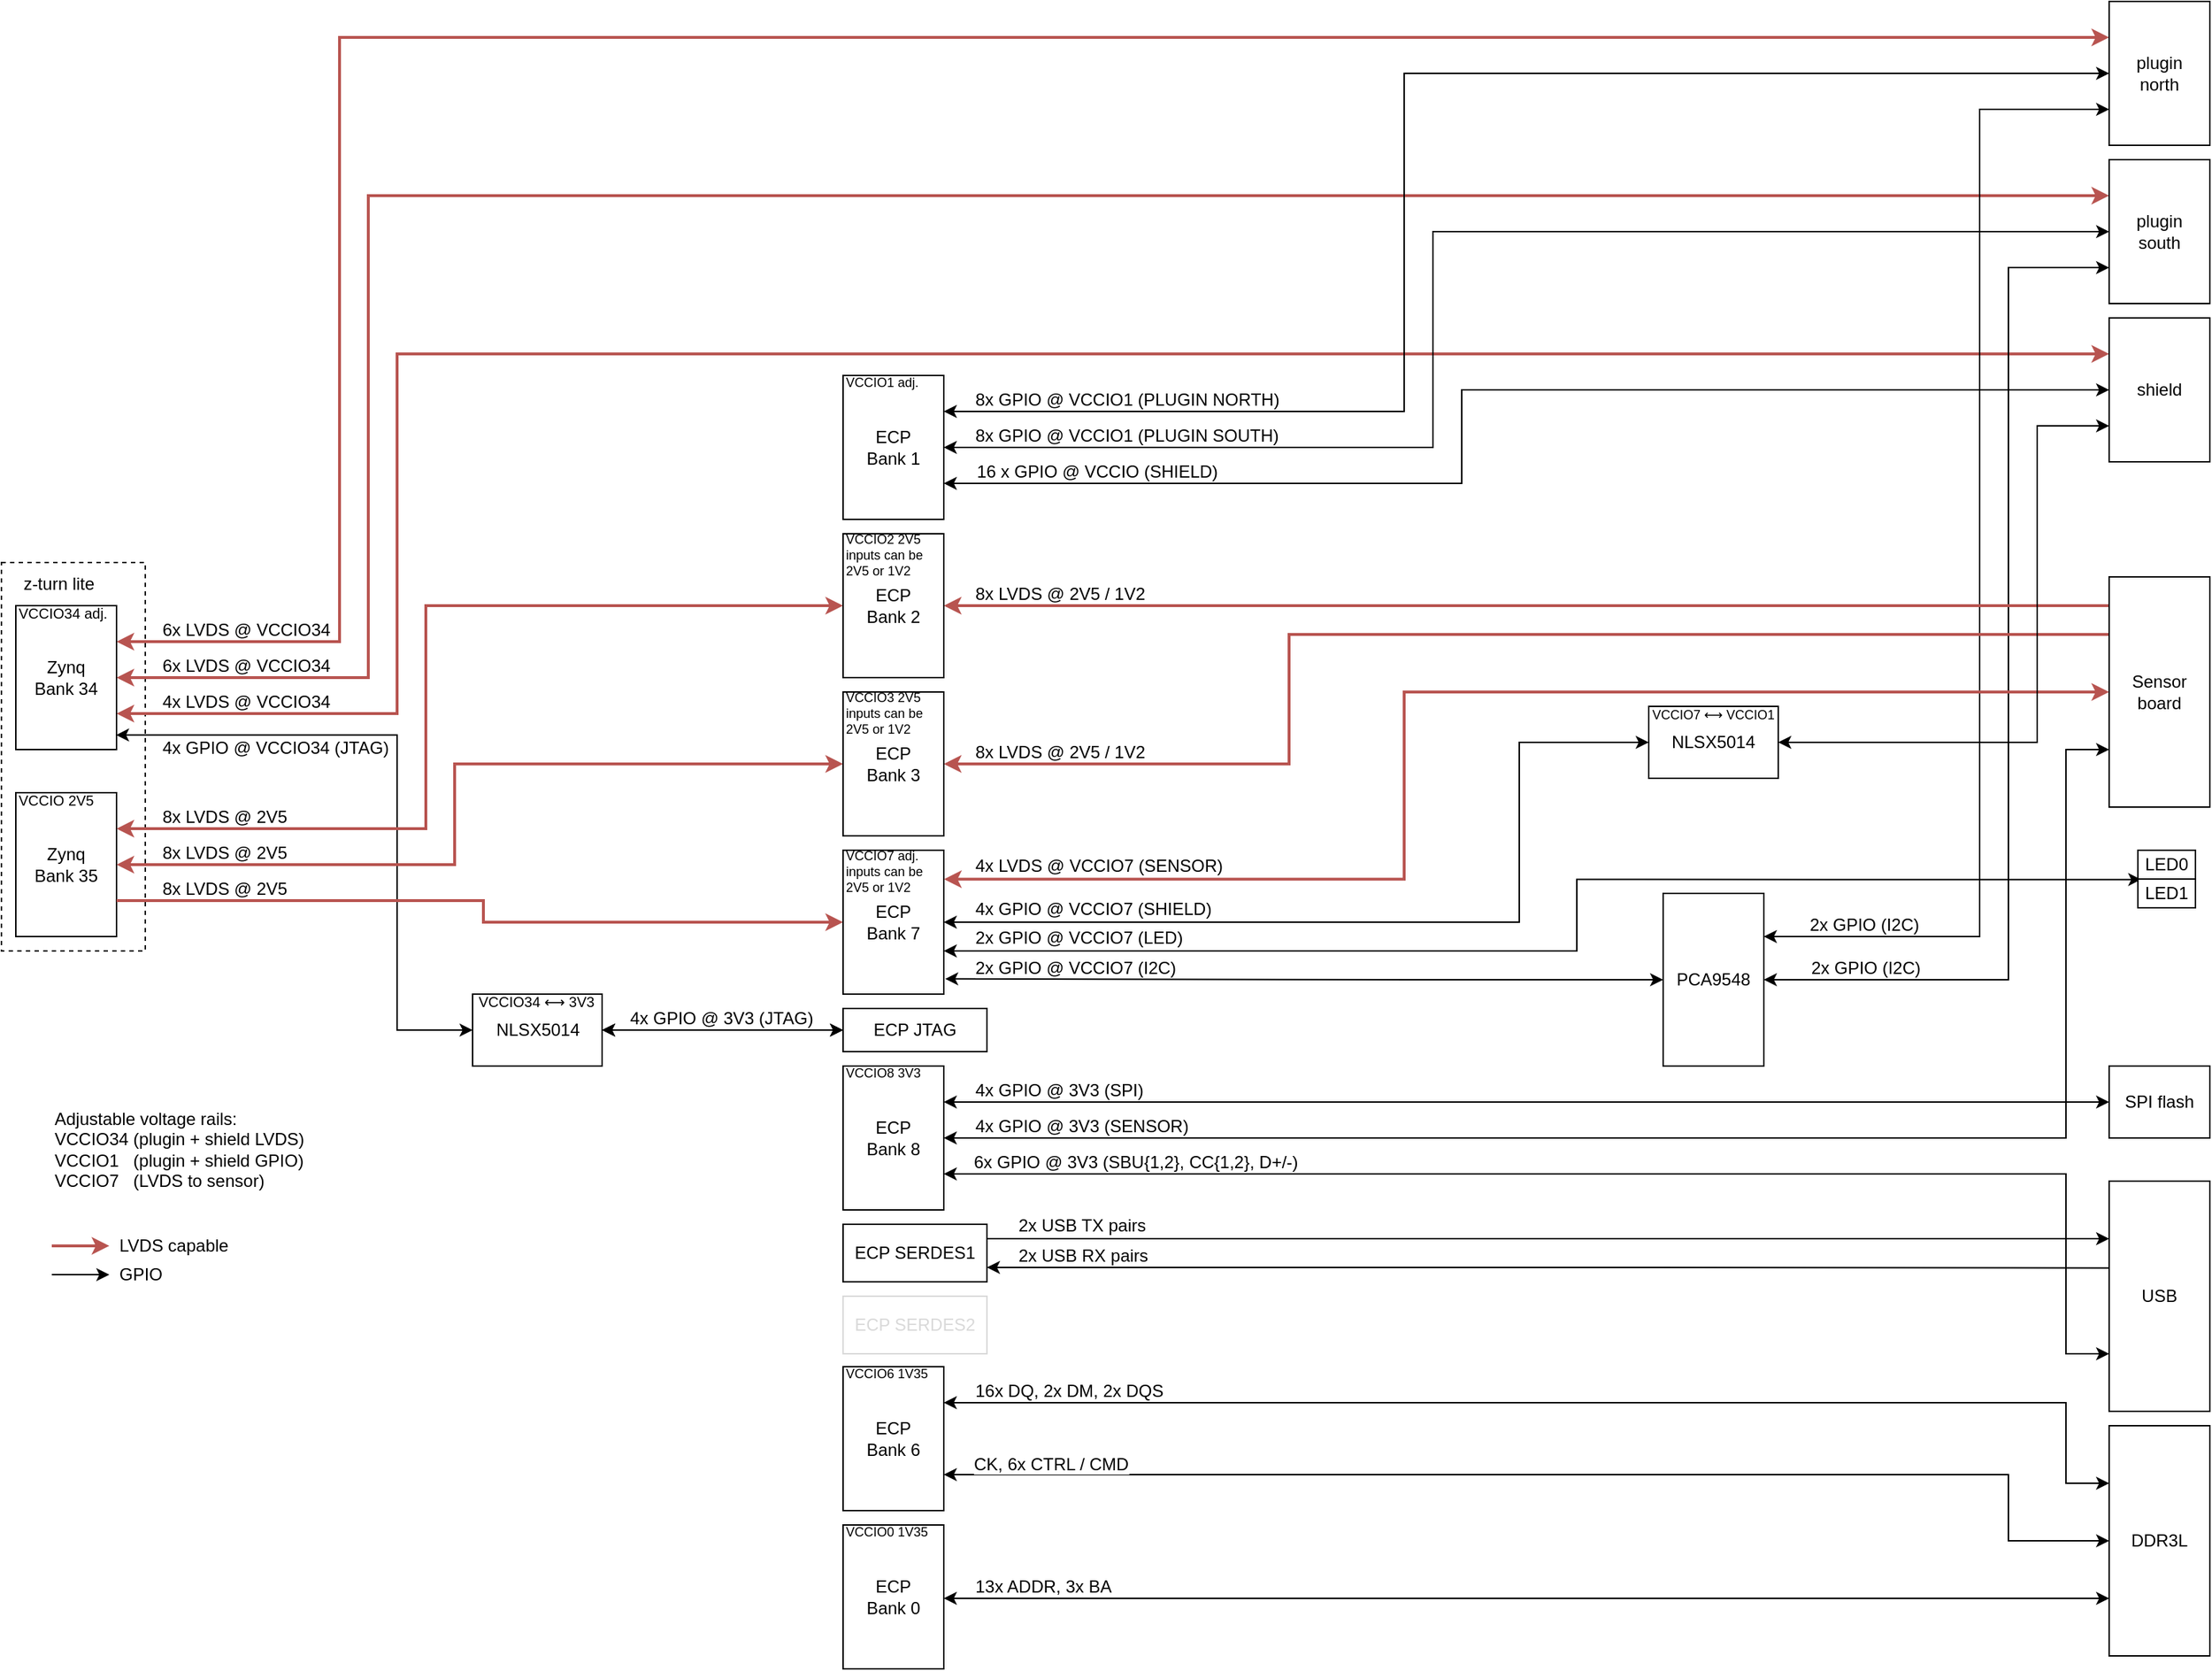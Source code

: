 <mxfile version="12.9.1" type="device"><diagram id="PED98UtDClQI4JFWCYWV" name="Page-1"><mxGraphModel dx="1778" dy="928" grid="1" gridSize="5" guides="0" tooltips="1" connect="1" arrows="1" fold="1" page="1" pageScale="1" pageWidth="1654" pageHeight="1169" math="1" shadow="0"><root><mxCell id="0"/><mxCell id="1" parent="0"/><mxCell id="tBOfua8w58PP5XN55jN_-6" value="" style="rounded=0;whiteSpace=wrap;html=1;fillColor=none;dashed=1;" vertex="1" parent="1"><mxGeometry x="45" y="400" width="100" height="270" as="geometry"/></mxCell><mxCell id="tBOfua8w58PP5XN55jN_-8" value="z-turn lite" style="text;html=1;strokeColor=none;fillColor=none;align=center;verticalAlign=middle;whiteSpace=wrap;rounded=0;dashed=1;" vertex="1" parent="1"><mxGeometry x="55" y="405" width="60" height="20" as="geometry"/></mxCell><mxCell id="tBOfua8w58PP5XN55jN_-25" style="edgeStyle=orthogonalEdgeStyle;rounded=0;orthogonalLoop=1;jettySize=auto;html=1;exitX=0.5;exitY=1;exitDx=0;exitDy=0;" edge="1" parent="1"><mxGeometry relative="1" as="geometry"><mxPoint x="620" y="370" as="sourcePoint"/><mxPoint x="620" y="370" as="targetPoint"/></mxGeometry></mxCell><mxCell id="tBOfua8w58PP5XN55jN_-43" style="edgeStyle=orthogonalEdgeStyle;rounded=0;orthogonalLoop=1;jettySize=auto;html=1;exitX=1;exitY=0.25;exitDx=0;exitDy=0;entryX=0;entryY=0.25;entryDx=0;entryDy=0;startArrow=classic;startFill=1;fillColor=#f8cecc;strokeColor=#b85450;strokeWidth=2;" edge="1" parent="1" source="tBOfua8w58PP5XN55jN_-34" target="tBOfua8w58PP5XN55jN_-41"><mxGeometry relative="1" as="geometry"><Array as="points"><mxPoint x="280" y="455"/><mxPoint x="280" y="35"/></Array></mxGeometry></mxCell><mxCell id="tBOfua8w58PP5XN55jN_-44" value="6x LVDS @ VCCIO34" style="text;html=1;align=left;verticalAlign=bottom;resizable=0;points=[];labelBackgroundColor=#ffffff;" vertex="1" connectable="0" parent="tBOfua8w58PP5XN55jN_-43"><mxGeometry x="-0.119" relative="1" as="geometry"><mxPoint x="-345.35" y="420" as="offset"/></mxGeometry></mxCell><mxCell id="tBOfua8w58PP5XN55jN_-45" style="edgeStyle=orthogonalEdgeStyle;rounded=0;orthogonalLoop=1;jettySize=auto;html=1;exitX=1;exitY=0.5;exitDx=0;exitDy=0;entryX=0;entryY=0.25;entryDx=0;entryDy=0;startArrow=classic;startFill=1;fillColor=#f8cecc;strokeColor=#b85450;strokeWidth=2;" edge="1" parent="1" source="tBOfua8w58PP5XN55jN_-34" target="tBOfua8w58PP5XN55jN_-42"><mxGeometry relative="1" as="geometry"><Array as="points"><mxPoint x="300" y="480"/><mxPoint x="300" y="145"/></Array></mxGeometry></mxCell><mxCell id="tBOfua8w58PP5XN55jN_-46" value="6x LVDS @ VCCIO34" style="text;html=1;align=left;verticalAlign=bottom;resizable=0;points=[];labelBackgroundColor=#ffffff;" vertex="1" connectable="0" parent="tBOfua8w58PP5XN55jN_-45"><mxGeometry x="0.211" relative="1" as="geometry"><mxPoint x="-676.63" y="335" as="offset"/></mxGeometry></mxCell><mxCell id="tBOfua8w58PP5XN55jN_-47" style="edgeStyle=orthogonalEdgeStyle;orthogonalLoop=1;jettySize=auto;html=1;exitX=1;exitY=0.75;exitDx=0;exitDy=0;entryX=0;entryY=0.25;entryDx=0;entryDy=0;strokeWidth=2;rounded=0;targetPerimeterSpacing=0;endArrow=classic;endFill=1;sourcePerimeterSpacing=0;jumpStyle=none;startArrow=classic;startFill=1;fillColor=#f8cecc;strokeColor=#b85450;" edge="1" parent="1" source="tBOfua8w58PP5XN55jN_-34" target="tBOfua8w58PP5XN55jN_-48"><mxGeometry relative="1" as="geometry"><mxPoint x="450" y="550" as="targetPoint"/><Array as="points"><mxPoint x="320" y="505"/><mxPoint x="320" y="255"/></Array></mxGeometry></mxCell><mxCell id="tBOfua8w58PP5XN55jN_-49" value="4x LVDS @ VCCIO34" style="text;html=1;align=left;verticalAlign=bottom;resizable=0;points=[];labelBackgroundColor=#ffffff;" vertex="1" connectable="0" parent="tBOfua8w58PP5XN55jN_-47"><mxGeometry x="0.212" y="1" relative="1" as="geometry"><mxPoint x="-711.16" y="251" as="offset"/></mxGeometry></mxCell><mxCell id="tBOfua8w58PP5XN55jN_-133" style="edgeStyle=orthogonalEdgeStyle;rounded=0;jumpStyle=none;orthogonalLoop=1;jettySize=auto;html=1;exitX=0;exitY=0.75;exitDx=0;exitDy=0;entryX=1;entryY=0.25;entryDx=0;entryDy=0;startArrow=classic;startFill=1;sourcePerimeterSpacing=0;endArrow=classic;endFill=1;targetPerimeterSpacing=0;strokeWidth=1;fillColor=none;" edge="1" parent="1" source="tBOfua8w58PP5XN55jN_-41" target="tBOfua8w58PP5XN55jN_-122"><mxGeometry relative="1" as="geometry"><Array as="points"><mxPoint x="1420" y="85"/><mxPoint x="1420" y="660"/></Array></mxGeometry></mxCell><mxCell id="tBOfua8w58PP5XN55jN_-135" value="2x GPIO (I2C)" style="text;html=1;align=left;verticalAlign=bottom;resizable=0;points=[];labelBackgroundColor=#ffffff;" vertex="1" connectable="0" parent="tBOfua8w58PP5XN55jN_-133"><mxGeometry x="0.807" relative="1" as="geometry"><mxPoint x="-48.67" as="offset"/></mxGeometry></mxCell><mxCell id="tBOfua8w58PP5XN55jN_-41" value="plugin&lt;br&gt;north" style="rounded=0;whiteSpace=wrap;html=1;shadow=0;glass=0;comic=0;fillColor=#ffffff;gradientColor=none;" vertex="1" parent="1"><mxGeometry x="1510" y="10" width="70" height="100" as="geometry"/></mxCell><mxCell id="tBOfua8w58PP5XN55jN_-134" style="edgeStyle=orthogonalEdgeStyle;rounded=0;jumpStyle=none;orthogonalLoop=1;jettySize=auto;html=1;exitX=0;exitY=0.75;exitDx=0;exitDy=0;entryX=1;entryY=0.5;entryDx=0;entryDy=0;startArrow=classic;startFill=1;sourcePerimeterSpacing=0;endArrow=classic;endFill=1;targetPerimeterSpacing=0;strokeWidth=1;fillColor=none;" edge="1" parent="1" source="tBOfua8w58PP5XN55jN_-42" target="tBOfua8w58PP5XN55jN_-122"><mxGeometry relative="1" as="geometry"><Array as="points"><mxPoint x="1440" y="195"/><mxPoint x="1440" y="690"/></Array></mxGeometry></mxCell><mxCell id="tBOfua8w58PP5XN55jN_-137" value="2x GPIO (I2C)" style="text;html=1;align=left;verticalAlign=bottom;resizable=0;points=[];labelBackgroundColor=#ffffff;" vertex="1" connectable="0" parent="tBOfua8w58PP5XN55jN_-134"><mxGeometry x="0.738" y="-1" relative="1" as="geometry"><mxPoint x="-66" y="1" as="offset"/></mxGeometry></mxCell><mxCell id="tBOfua8w58PP5XN55jN_-42" value="plugin&lt;br&gt;south" style="rounded=0;whiteSpace=wrap;html=1;shadow=0;glass=0;comic=0;fillColor=#ffffff;gradientColor=none;" vertex="1" parent="1"><mxGeometry x="1510" y="120" width="70" height="100" as="geometry"/></mxCell><mxCell id="tBOfua8w58PP5XN55jN_-48" value="shield" style="rounded=0;whiteSpace=wrap;html=1;shadow=0;glass=0;comic=0;fillColor=#ffffff;gradientColor=none;" vertex="1" parent="1"><mxGeometry x="1510" y="230" width="70" height="100" as="geometry"/></mxCell><mxCell id="tBOfua8w58PP5XN55jN_-88" value="" style="edgeStyle=orthogonalEdgeStyle;rounded=0;jumpStyle=none;orthogonalLoop=1;jettySize=auto;html=1;startArrow=classic;startFill=1;sourcePerimeterSpacing=0;endArrow=classic;endFill=1;targetPerimeterSpacing=0;strokeWidth=1;fillColor=none;" edge="1" parent="1" source="tBOfua8w58PP5XN55jN_-50" target="tBOfua8w58PP5XN55jN_-56"><mxGeometry relative="1" as="geometry"/></mxCell><mxCell id="tBOfua8w58PP5XN55jN_-50" value="ECP JTAG" style="rounded=0;whiteSpace=wrap;html=1;shadow=0;glass=0;comic=0;fillColor=#ffffff;gradientColor=none;" vertex="1" parent="1"><mxGeometry x="630" y="710" width="100" height="30" as="geometry"/></mxCell><mxCell id="tBOfua8w58PP5XN55jN_-51" value="" style="endArrow=classic;html=1;strokeWidth=1;fillColor=none;exitX=0.995;exitY=0.899;exitDx=0;exitDy=0;exitPerimeter=0;entryX=0;entryY=0.5;entryDx=0;entryDy=0;edgeStyle=orthogonalEdgeStyle;rounded=0;startArrow=classic;startFill=1;entryPerimeter=0;" edge="1" parent="1" source="tBOfua8w58PP5XN55jN_-34" target="tBOfua8w58PP5XN55jN_-56"><mxGeometry width="50" height="50" relative="1" as="geometry"><mxPoint x="400" y="570" as="sourcePoint"/><mxPoint x="450" y="520" as="targetPoint"/><Array as="points"><mxPoint x="320" y="520"/><mxPoint x="320" y="725"/></Array></mxGeometry></mxCell><mxCell id="tBOfua8w58PP5XN55jN_-54" value="4x GPIO @ VCCIO34 (JTAG)" style="text;html=1;align=left;verticalAlign=top;resizable=0;points=[];labelBackgroundColor=#ffffff;" vertex="1" connectable="0" parent="tBOfua8w58PP5XN55jN_-51"><mxGeometry x="-0.275" y="-28" relative="1" as="geometry"><mxPoint x="-133.65" y="-32.92" as="offset"/></mxGeometry></mxCell><mxCell id="tBOfua8w58PP5XN55jN_-52" value="" style="group" vertex="1" connectable="0" parent="1"><mxGeometry x="55" y="430" width="80" height="100" as="geometry"/></mxCell><mxCell id="tBOfua8w58PP5XN55jN_-34" value="Zynq&lt;br&gt;Bank 34" style="rounded=0;whiteSpace=wrap;html=1;shadow=0;glass=0;comic=0;fillColor=#ffffff;gradientColor=none;" vertex="1" parent="tBOfua8w58PP5XN55jN_-52"><mxGeometry width="70" height="100" as="geometry"/></mxCell><mxCell id="tBOfua8w58PP5XN55jN_-37" value="&lt;font style=&quot;font-size: 10px&quot;&gt;VCCIO34 adj.&lt;/font&gt;" style="text;html=1;strokeColor=none;fillColor=none;align=left;verticalAlign=middle;whiteSpace=wrap;rounded=0;shadow=0;glass=0;comic=0;" vertex="1" parent="tBOfua8w58PP5XN55jN_-52"><mxGeometry width="80" height="10" as="geometry"/></mxCell><mxCell id="tBOfua8w58PP5XN55jN_-53" value="" style="group" vertex="1" connectable="0" parent="1"><mxGeometry x="55" y="560" width="70" height="100" as="geometry"/></mxCell><mxCell id="tBOfua8w58PP5XN55jN_-35" value="Zynq&lt;br&gt;Bank 35" style="rounded=0;whiteSpace=wrap;html=1;shadow=0;glass=0;comic=0;fillColor=#ffffff;gradientColor=none;" vertex="1" parent="tBOfua8w58PP5XN55jN_-53"><mxGeometry width="70" height="100" as="geometry"/></mxCell><mxCell id="tBOfua8w58PP5XN55jN_-39" value="&lt;font style=&quot;font-size: 10px&quot;&gt;VCCIO 2V5&lt;/font&gt;" style="text;html=1;strokeColor=none;fillColor=none;align=left;verticalAlign=middle;whiteSpace=wrap;rounded=0;shadow=0;glass=0;comic=0;" vertex="1" parent="tBOfua8w58PP5XN55jN_-53"><mxGeometry width="65" height="10" as="geometry"/></mxCell><mxCell id="tBOfua8w58PP5XN55jN_-59" style="edgeStyle=orthogonalEdgeStyle;rounded=0;orthogonalLoop=1;jettySize=auto;html=1;exitX=1;exitY=0.5;exitDx=0;exitDy=0;entryX=0;entryY=0.5;entryDx=0;entryDy=0;sourcePerimeterSpacing=0;endArrow=classic;endFill=1;targetPerimeterSpacing=0;strokeWidth=1;fillColor=none;startArrow=classic;startFill=1;" edge="1" parent="1" source="tBOfua8w58PP5XN55jN_-56" target="tBOfua8w58PP5XN55jN_-50"><mxGeometry relative="1" as="geometry"/></mxCell><mxCell id="tBOfua8w58PP5XN55jN_-170" value="4x GPIO @ 3V3 (JTAG)" style="text;html=1;align=left;verticalAlign=bottom;resizable=0;points=[];labelBackgroundColor=#ffffff;" vertex="1" connectable="0" parent="tBOfua8w58PP5XN55jN_-59"><mxGeometry x="-0.366" y="-1" relative="1" as="geometry"><mxPoint x="-35.64" y="-1" as="offset"/></mxGeometry></mxCell><mxCell id="tBOfua8w58PP5XN55jN_-60" style="edgeStyle=orthogonalEdgeStyle;rounded=0;orthogonalLoop=1;jettySize=auto;html=1;exitX=0;exitY=0.5;exitDx=0;exitDy=0;sourcePerimeterSpacing=0;endArrow=classic;endFill=1;targetPerimeterSpacing=0;strokeWidth=2;fillColor=#f8cecc;entryX=1;entryY=0.25;entryDx=0;entryDy=0;startArrow=classic;startFill=1;strokeColor=#b85450;" edge="1" parent="1" source="tBOfua8w58PP5XN55jN_-68" target="tBOfua8w58PP5XN55jN_-35"><mxGeometry relative="1" as="geometry"><mxPoint x="590" y="585.333" as="sourcePoint"/><Array as="points"><mxPoint x="340" y="430"/><mxPoint x="340" y="585"/></Array></mxGeometry></mxCell><mxCell id="tBOfua8w58PP5XN55jN_-63" value="8x LVDS @ 2V5" style="text;html=1;align=left;verticalAlign=bottom;resizable=0;points=[];labelBackgroundColor=#ffffff;" vertex="1" connectable="0" parent="tBOfua8w58PP5XN55jN_-60"><mxGeometry x="0.307" y="1" relative="1" as="geometry"><mxPoint x="-186" y="38.8" as="offset"/></mxGeometry></mxCell><mxCell id="tBOfua8w58PP5XN55jN_-61" style="edgeStyle=orthogonalEdgeStyle;rounded=0;orthogonalLoop=1;jettySize=auto;html=1;sourcePerimeterSpacing=0;endArrow=classic;endFill=1;targetPerimeterSpacing=0;strokeWidth=2;fillColor=#f8cecc;entryX=1;entryY=0.5;entryDx=0;entryDy=0;exitX=0;exitY=0.5;exitDx=0;exitDy=0;startArrow=classic;startFill=1;strokeColor=#b85450;" edge="1" parent="1" source="tBOfua8w58PP5XN55jN_-67" target="tBOfua8w58PP5XN55jN_-35"><mxGeometry relative="1" as="geometry"><mxPoint x="590" y="580" as="sourcePoint"/><Array as="points"><mxPoint x="360" y="540"/><mxPoint x="360" y="610"/></Array></mxGeometry></mxCell><mxCell id="tBOfua8w58PP5XN55jN_-64" value="8x LVDS @ 2V5" style="text;html=1;align=left;verticalAlign=bottom;resizable=0;points=[];labelBackgroundColor=#ffffff;" vertex="1" connectable="0" parent="tBOfua8w58PP5XN55jN_-61"><mxGeometry x="0.277" y="1" relative="1" as="geometry"><mxPoint x="-178.2" y="-26" as="offset"/></mxGeometry></mxCell><mxCell id="tBOfua8w58PP5XN55jN_-65" style="edgeStyle=orthogonalEdgeStyle;rounded=0;orthogonalLoop=1;jettySize=auto;html=1;exitX=1;exitY=0.75;exitDx=0;exitDy=0;sourcePerimeterSpacing=0;endArrow=classic;endFill=1;targetPerimeterSpacing=0;strokeWidth=2;fillColor=#f8cecc;entryX=0;entryY=0.5;entryDx=0;entryDy=0;strokeColor=#b85450;" edge="1" parent="1" source="tBOfua8w58PP5XN55jN_-35" target="tBOfua8w58PP5XN55jN_-40"><mxGeometry relative="1" as="geometry"><mxPoint x="590" y="634.857" as="targetPoint"/><Array as="points"><mxPoint x="380" y="635"/><mxPoint x="380" y="650"/></Array></mxGeometry></mxCell><mxCell id="tBOfua8w58PP5XN55jN_-66" value="8x LVDS @ 2V5" style="text;html=1;align=left;verticalAlign=bottom;resizable=0;points=[];labelBackgroundColor=#ffffff;" vertex="1" connectable="0" parent="tBOfua8w58PP5XN55jN_-65"><mxGeometry x="0.229" y="-2" relative="1" as="geometry"><mxPoint x="-274.6" y="-17" as="offset"/></mxGeometry></mxCell><mxCell id="tBOfua8w58PP5XN55jN_-76" style="edgeStyle=orthogonalEdgeStyle;rounded=0;jumpStyle=none;orthogonalLoop=1;jettySize=auto;html=1;exitX=1;exitY=0.5;exitDx=0;exitDy=0;startArrow=classic;startFill=1;sourcePerimeterSpacing=0;endArrow=none;endFill=0;targetPerimeterSpacing=0;strokeWidth=2;fillColor=#f8cecc;entryX=0;entryY=0.125;entryDx=0;entryDy=0;entryPerimeter=0;strokeColor=#b85450;" edge="1" parent="1" source="tBOfua8w58PP5XN55jN_-68" target="tBOfua8w58PP5XN55jN_-69"><mxGeometry relative="1" as="geometry"><mxPoint x="960" y="460" as="targetPoint"/><Array as="points"><mxPoint x="1510" y="430"/></Array></mxGeometry></mxCell><mxCell id="tBOfua8w58PP5XN55jN_-78" value="8x LVDS @ 2V5 / 1V2" style="text;html=1;align=left;verticalAlign=bottom;resizable=0;points=[];labelBackgroundColor=#ffffff;" vertex="1" connectable="0" parent="tBOfua8w58PP5XN55jN_-76"><mxGeometry x="0.018" y="2" relative="1" as="geometry"><mxPoint x="-392.38" y="2" as="offset"/></mxGeometry></mxCell><mxCell id="tBOfua8w58PP5XN55jN_-77" style="edgeStyle=orthogonalEdgeStyle;rounded=0;jumpStyle=none;orthogonalLoop=1;jettySize=auto;html=1;exitX=0;exitY=0.25;exitDx=0;exitDy=0;entryX=1;entryY=0.5;entryDx=0;entryDy=0;startArrow=none;startFill=0;sourcePerimeterSpacing=0;endArrow=classic;endFill=1;targetPerimeterSpacing=0;strokeWidth=2;fillColor=#f8cecc;strokeColor=#b85450;" edge="1" parent="1" source="tBOfua8w58PP5XN55jN_-69" target="tBOfua8w58PP5XN55jN_-67"><mxGeometry relative="1" as="geometry"><Array as="points"><mxPoint x="940" y="450"/><mxPoint x="940" y="540"/></Array></mxGeometry></mxCell><mxCell id="tBOfua8w58PP5XN55jN_-79" value="8x LVDS @ 2V5 / 1V2" style="text;html=1;align=left;verticalAlign=bottom;resizable=0;points=[];labelBackgroundColor=#ffffff;" vertex="1" connectable="0" parent="tBOfua8w58PP5XN55jN_-77"><mxGeometry x="-0.265" y="42" relative="1" as="geometry"><mxPoint x="-459.14" y="48" as="offset"/></mxGeometry></mxCell><mxCell id="tBOfua8w58PP5XN55jN_-69" value="Sensor &lt;br&gt;board" style="rounded=0;whiteSpace=wrap;html=1;shadow=0;glass=0;comic=0;fillColor=#ffffff;gradientColor=none;" vertex="1" parent="1"><mxGeometry x="1510" y="410" width="70" height="160" as="geometry"/></mxCell><mxCell id="tBOfua8w58PP5XN55jN_-83" value="" style="group" vertex="1" connectable="0" parent="1"><mxGeometry x="630" y="600" width="70" height="100" as="geometry"/></mxCell><mxCell id="tBOfua8w58PP5XN55jN_-40" value="ECP&lt;br&gt;Bank 7" style="rounded=0;whiteSpace=wrap;html=1;shadow=0;glass=0;comic=0;fillColor=#ffffff;gradientColor=none;" vertex="1" parent="tBOfua8w58PP5XN55jN_-83"><mxGeometry width="70" height="100" as="geometry"/></mxCell><mxCell id="tBOfua8w58PP5XN55jN_-75" value="&lt;p style=&quot;font-size: 9px&quot;&gt;&lt;font style=&quot;font-size: 9px&quot;&gt;&lt;span style=&quot;line-height: 100%&quot;&gt;VCCIO7 adj.&lt;br&gt;&lt;/span&gt;&lt;/font&gt;&lt;font style=&quot;font-size: 9px&quot;&gt;&lt;span style=&quot;line-height: 100%&quot;&gt;inputs can be&lt;br&gt;&lt;/span&gt;&lt;/font&gt;&lt;font style=&quot;font-size: 9px&quot;&gt;&lt;span style=&quot;line-height: 100%&quot;&gt;2V5 or 1V2&lt;/span&gt;&lt;/font&gt;&lt;/p&gt;" style="text;html=1;strokeColor=none;fillColor=none;align=left;verticalAlign=middle;whiteSpace=wrap;rounded=0;shadow=0;glass=0;comic=0;" vertex="1" parent="tBOfua8w58PP5XN55jN_-83"><mxGeometry width="70" height="30" as="geometry"/></mxCell><mxCell id="tBOfua8w58PP5XN55jN_-85" value="" style="group" vertex="1" connectable="0" parent="1"><mxGeometry x="630" y="490" width="70" height="100" as="geometry"/></mxCell><mxCell id="tBOfua8w58PP5XN55jN_-67" value="ECP&lt;br&gt;Bank 3" style="rounded=0;whiteSpace=wrap;html=1;shadow=0;glass=0;comic=0;fillColor=#ffffff;gradientColor=none;" vertex="1" parent="tBOfua8w58PP5XN55jN_-85"><mxGeometry width="70" height="100" as="geometry"/></mxCell><mxCell id="tBOfua8w58PP5XN55jN_-74" value="&lt;p style=&quot;font-size: 9px&quot;&gt;&lt;font style=&quot;font-size: 9px&quot;&gt;&lt;span style=&quot;line-height: 100%&quot;&gt;VCCIO3 2V5&lt;br&gt;&lt;/span&gt;&lt;/font&gt;&lt;font style=&quot;font-size: 9px&quot;&gt;&lt;span style=&quot;line-height: 100%&quot;&gt;inputs can be&lt;br&gt;&lt;/span&gt;&lt;/font&gt;&lt;font style=&quot;font-size: 9px&quot;&gt;&lt;span style=&quot;line-height: 100%&quot;&gt;2V5 or 1V2&lt;/span&gt;&lt;/font&gt;&lt;/p&gt;" style="text;html=1;strokeColor=none;fillColor=none;align=left;verticalAlign=middle;whiteSpace=wrap;rounded=0;shadow=0;glass=0;comic=0;" vertex="1" parent="tBOfua8w58PP5XN55jN_-85"><mxGeometry width="70" height="30" as="geometry"/></mxCell><mxCell id="tBOfua8w58PP5XN55jN_-86" value="" style="group" vertex="1" connectable="0" parent="1"><mxGeometry x="630" y="380" width="70" height="100" as="geometry"/></mxCell><mxCell id="tBOfua8w58PP5XN55jN_-68" value="ECP&lt;br&gt;Bank 2" style="rounded=0;whiteSpace=wrap;html=1;shadow=0;glass=0;comic=0;fillColor=#ffffff;gradientColor=none;" vertex="1" parent="tBOfua8w58PP5XN55jN_-86"><mxGeometry width="70" height="100" as="geometry"/></mxCell><mxCell id="tBOfua8w58PP5XN55jN_-70" value="&lt;p style=&quot;font-size: 9px&quot;&gt;&lt;font style=&quot;font-size: 9px&quot;&gt;&lt;span style=&quot;line-height: 100%&quot;&gt;VCCIO2 2V5&lt;br&gt;&lt;/span&gt;&lt;/font&gt;&lt;font style=&quot;font-size: 9px&quot;&gt;&lt;span style=&quot;line-height: 100%&quot;&gt;inputs can be&lt;br&gt;&lt;/span&gt;&lt;/font&gt;&lt;font style=&quot;font-size: 9px&quot;&gt;&lt;span style=&quot;line-height: 100%&quot;&gt;2V5 or 1V2&lt;/span&gt;&lt;/font&gt;&lt;/p&gt;" style="text;html=1;strokeColor=none;fillColor=none;align=left;verticalAlign=middle;whiteSpace=wrap;rounded=0;shadow=0;glass=0;comic=0;" vertex="1" parent="tBOfua8w58PP5XN55jN_-86"><mxGeometry width="70" height="30" as="geometry"/></mxCell><mxCell id="tBOfua8w58PP5XN55jN_-87" style="edgeStyle=orthogonalEdgeStyle;rounded=0;jumpStyle=none;orthogonalLoop=1;jettySize=auto;html=1;exitX=1;exitY=0.25;exitDx=0;exitDy=0;startArrow=classic;startFill=1;sourcePerimeterSpacing=0;endArrow=classic;endFill=1;targetPerimeterSpacing=0;strokeWidth=1;fillColor=none;entryX=0;entryY=0.5;entryDx=0;entryDy=0;" edge="1" parent="1" source="tBOfua8w58PP5XN55jN_-80" target="tBOfua8w58PP5XN55jN_-41"><mxGeometry relative="1" as="geometry"><mxPoint x="1260" y="570" as="targetPoint"/><Array as="points"><mxPoint x="1020" y="295"/><mxPoint x="1020" y="60"/></Array></mxGeometry></mxCell><mxCell id="tBOfua8w58PP5XN55jN_-89" value="8x GPIO @ VCCIO1 (PLUGIN NORTH)" style="text;html=1;align=left;verticalAlign=bottom;resizable=0;points=[];labelBackgroundColor=#ffffff;" vertex="1" connectable="0" parent="tBOfua8w58PP5XN55jN_-87"><mxGeometry x="-0.134" y="2" relative="1" as="geometry"><mxPoint x="-298" y="132.5" as="offset"/></mxGeometry></mxCell><mxCell id="tBOfua8w58PP5XN55jN_-90" value="" style="group;rotation=0;" vertex="1" connectable="0" parent="1"><mxGeometry x="630" y="270" width="95" height="100" as="geometry"/></mxCell><mxCell id="tBOfua8w58PP5XN55jN_-80" value="ECP&lt;br&gt;Bank 1" style="rounded=0;whiteSpace=wrap;html=1;shadow=0;glass=0;comic=0;fillColor=#ffffff;gradientColor=none;" vertex="1" parent="tBOfua8w58PP5XN55jN_-90"><mxGeometry width="70" height="100" as="geometry"/></mxCell><mxCell id="tBOfua8w58PP5XN55jN_-81" value="&lt;p style=&quot;font-size: 9px&quot;&gt;&lt;font style=&quot;font-size: 9px&quot;&gt;&lt;span style=&quot;line-height: 100%&quot;&gt;VCCIO1 adj.&lt;/span&gt;&lt;/font&gt;&lt;br&gt;&lt;/p&gt;" style="text;html=1;strokeColor=none;fillColor=none;align=left;verticalAlign=middle;whiteSpace=wrap;rounded=0;shadow=0;glass=0;comic=0;" vertex="1" parent="tBOfua8w58PP5XN55jN_-90"><mxGeometry width="70" height="10" as="geometry"/></mxCell><mxCell id="tBOfua8w58PP5XN55jN_-92" style="edgeStyle=orthogonalEdgeStyle;rounded=0;jumpStyle=none;orthogonalLoop=1;jettySize=auto;html=1;exitX=1;exitY=0.5;exitDx=0;exitDy=0;entryX=0;entryY=0.5;entryDx=0;entryDy=0;startArrow=classic;startFill=1;sourcePerimeterSpacing=0;endArrow=classic;endFill=1;targetPerimeterSpacing=0;strokeWidth=1;fillColor=none;" edge="1" parent="1" source="tBOfua8w58PP5XN55jN_-80" target="tBOfua8w58PP5XN55jN_-42"><mxGeometry relative="1" as="geometry"><Array as="points"><mxPoint x="1040" y="320"/><mxPoint x="1040" y="170"/></Array></mxGeometry></mxCell><mxCell id="tBOfua8w58PP5XN55jN_-93" value="8x GPIO @ VCCIO1 (PLUGIN SOUTH)" style="text;html=1;align=left;verticalAlign=bottom;resizable=0;points=[];labelBackgroundColor=#ffffff;" vertex="1" connectable="0" parent="tBOfua8w58PP5XN55jN_-92"><mxGeometry x="0.411" y="1" relative="1" as="geometry"><mxPoint x="-507.5" y="151" as="offset"/></mxGeometry></mxCell><mxCell id="tBOfua8w58PP5XN55jN_-94" style="edgeStyle=orthogonalEdgeStyle;rounded=0;jumpStyle=none;orthogonalLoop=1;jettySize=auto;html=1;exitX=1;exitY=0.75;exitDx=0;exitDy=0;entryX=0;entryY=0.5;entryDx=0;entryDy=0;startArrow=classic;startFill=1;sourcePerimeterSpacing=0;endArrow=classic;endFill=1;targetPerimeterSpacing=0;strokeWidth=1;fillColor=none;" edge="1" parent="1" source="tBOfua8w58PP5XN55jN_-80" target="tBOfua8w58PP5XN55jN_-48"><mxGeometry relative="1" as="geometry"><Array as="points"><mxPoint x="1060" y="345"/><mxPoint x="1060" y="280"/></Array></mxGeometry></mxCell><mxCell id="tBOfua8w58PP5XN55jN_-95" value="16 x GPIO @ VCCIO (SHIELD)" style="text;html=1;align=left;verticalAlign=bottom;resizable=0;points=[];labelBackgroundColor=#ffffff;" vertex="1" connectable="0" parent="tBOfua8w58PP5XN55jN_-94"><mxGeometry x="0.247" relative="1" as="geometry"><mxPoint x="-460" y="65" as="offset"/></mxGeometry></mxCell><mxCell id="tBOfua8w58PP5XN55jN_-97" style="edgeStyle=orthogonalEdgeStyle;rounded=0;jumpStyle=none;orthogonalLoop=1;jettySize=auto;html=1;exitX=1.002;exitY=0.671;exitDx=0;exitDy=0;startArrow=classic;startFill=1;sourcePerimeterSpacing=0;endArrow=classic;endFill=1;targetPerimeterSpacing=0;strokeWidth=2;fillColor=#f8cecc;entryX=0;entryY=0.5;entryDx=0;entryDy=0;exitPerimeter=0;strokeColor=#b85450;" edge="1" parent="1" source="tBOfua8w58PP5XN55jN_-75" target="tBOfua8w58PP5XN55jN_-69"><mxGeometry relative="1" as="geometry"><mxPoint x="1170" y="590" as="targetPoint"/><Array as="points"><mxPoint x="1020" y="620"/><mxPoint x="1020" y="490"/></Array></mxGeometry></mxCell><mxCell id="tBOfua8w58PP5XN55jN_-132" value="4x LVDS @ VCCIO7 (SENSOR)" style="text;html=1;align=left;verticalAlign=bottom;resizable=0;points=[];labelBackgroundColor=#ffffff;" vertex="1" connectable="0" parent="tBOfua8w58PP5XN55jN_-97"><mxGeometry x="-0.1" y="4" relative="1" as="geometry"><mxPoint x="-296" y="102.9" as="offset"/></mxGeometry></mxCell><mxCell id="tBOfua8w58PP5XN55jN_-99" style="edgeStyle=orthogonalEdgeStyle;rounded=0;jumpStyle=none;orthogonalLoop=1;jettySize=auto;html=1;startArrow=classic;startFill=1;sourcePerimeterSpacing=0;endArrow=classic;endFill=1;targetPerimeterSpacing=0;strokeWidth=1;fillColor=none;entryX=0;entryY=0.5;entryDx=0;entryDy=0;" edge="1" parent="1" source="tBOfua8w58PP5XN55jN_-40" target="tBOfua8w58PP5XN55jN_-101"><mxGeometry relative="1" as="geometry"><mxPoint x="840" y="720" as="targetPoint"/><Array as="points"><mxPoint x="1100" y="650"/><mxPoint x="1100" y="525"/></Array></mxGeometry></mxCell><mxCell id="tBOfua8w58PP5XN55jN_-172" value="4x GPIO @ VCCIO7 (SHIELD)" style="text;html=1;align=left;verticalAlign=bottom;resizable=0;points=[];labelBackgroundColor=#ffffff;" vertex="1" connectable="0" parent="tBOfua8w58PP5XN55jN_-99"><mxGeometry x="-0.462" y="1" relative="1" as="geometry"><mxPoint x="-145.33" as="offset"/></mxGeometry></mxCell><mxCell id="tBOfua8w58PP5XN55jN_-102" value="" style="group" vertex="1" connectable="0" parent="1"><mxGeometry x="370" y="700" width="95" height="50" as="geometry"/></mxCell><mxCell id="tBOfua8w58PP5XN55jN_-56" value="NLSX5014" style="rounded=0;whiteSpace=wrap;html=1;shadow=0;glass=0;comic=0;fillColor=#ffffff;gradientColor=none;" vertex="1" parent="tBOfua8w58PP5XN55jN_-102"><mxGeometry x="2.5" width="90" height="50" as="geometry"/></mxCell><mxCell id="tBOfua8w58PP5XN55jN_-57" value="&lt;font style=&quot;font-size: 10px&quot;&gt;VCCIO34&amp;nbsp;⟷ 3V3&lt;/font&gt;" style="text;html=1;strokeColor=none;fillColor=none;align=center;verticalAlign=middle;whiteSpace=wrap;rounded=0;shadow=0;glass=0;comic=0;" vertex="1" parent="tBOfua8w58PP5XN55jN_-102"><mxGeometry x="2.5" width="87.5" height="10" as="geometry"/></mxCell><mxCell id="tBOfua8w58PP5XN55jN_-104" value="" style="group" vertex="1" connectable="0" parent="1"><mxGeometry x="1190" y="500" width="90" height="50" as="geometry"/></mxCell><mxCell id="tBOfua8w58PP5XN55jN_-101" value="NLSX5014" style="rounded=0;whiteSpace=wrap;html=1;shadow=0;glass=0;comic=0;fillColor=#ffffff;gradientColor=none;" vertex="1" parent="tBOfua8w58PP5XN55jN_-104"><mxGeometry width="90" height="50" as="geometry"/></mxCell><mxCell id="tBOfua8w58PP5XN55jN_-103" value="&lt;font style=&quot;font-size: 9px&quot;&gt;VCCIO7 ⟷ VCCIO1&lt;/font&gt;" style="text;html=1;strokeColor=none;fillColor=none;align=center;verticalAlign=middle;whiteSpace=wrap;rounded=0;shadow=0;glass=0;comic=0;" vertex="1" parent="tBOfua8w58PP5XN55jN_-104"><mxGeometry width="90" height="10" as="geometry"/></mxCell><mxCell id="tBOfua8w58PP5XN55jN_-105" style="edgeStyle=orthogonalEdgeStyle;rounded=0;jumpStyle=none;orthogonalLoop=1;jettySize=auto;html=1;exitX=1;exitY=0.5;exitDx=0;exitDy=0;entryX=0;entryY=0.75;entryDx=0;entryDy=0;startArrow=classic;startFill=1;sourcePerimeterSpacing=0;endArrow=classic;endFill=1;targetPerimeterSpacing=0;strokeWidth=1;fillColor=none;" edge="1" parent="1" source="tBOfua8w58PP5XN55jN_-101" target="tBOfua8w58PP5XN55jN_-48"><mxGeometry relative="1" as="geometry"><Array as="points"><mxPoint x="1460" y="525"/><mxPoint x="1460" y="305"/></Array></mxGeometry></mxCell><mxCell id="tBOfua8w58PP5XN55jN_-114" style="edgeStyle=orthogonalEdgeStyle;rounded=0;jumpStyle=none;orthogonalLoop=1;jettySize=auto;html=1;exitX=0.058;exitY=1.017;exitDx=0;exitDy=0;startArrow=classic;startFill=1;sourcePerimeterSpacing=0;endArrow=classic;endFill=1;targetPerimeterSpacing=0;strokeWidth=1;fillColor=none;exitPerimeter=0;entryX=1;entryY=0.7;entryDx=0;entryDy=0;entryPerimeter=0;" edge="1" parent="1" source="tBOfua8w58PP5XN55jN_-107" target="tBOfua8w58PP5XN55jN_-40"><mxGeometry relative="1" as="geometry"><mxPoint x="702" y="720" as="targetPoint"/><Array as="points"><mxPoint x="1140" y="620"/><mxPoint x="1140" y="670"/></Array></mxGeometry></mxCell><mxCell id="tBOfua8w58PP5XN55jN_-118" value="2x GPIO @ VCCIO7 (LED)" style="text;html=1;align=left;verticalAlign=bottom;resizable=0;points=[];labelBackgroundColor=#ffffff;" vertex="1" connectable="0" parent="tBOfua8w58PP5XN55jN_-114"><mxGeometry x="-0.399" relative="1" as="geometry"><mxPoint x="-547.52" y="49.67" as="offset"/></mxGeometry></mxCell><mxCell id="tBOfua8w58PP5XN55jN_-123" style="edgeStyle=orthogonalEdgeStyle;rounded=0;jumpStyle=none;orthogonalLoop=1;jettySize=auto;html=1;exitX=0;exitY=0.5;exitDx=0;exitDy=0;entryX=1.014;entryY=0.894;entryDx=0;entryDy=0;entryPerimeter=0;startArrow=classic;startFill=1;sourcePerimeterSpacing=0;endArrow=classic;endFill=1;targetPerimeterSpacing=0;strokeWidth=1;fillColor=none;" edge="1" parent="1" source="tBOfua8w58PP5XN55jN_-122" target="tBOfua8w58PP5XN55jN_-40"><mxGeometry relative="1" as="geometry"><Array as="points"><mxPoint x="1030" y="689"/></Array></mxGeometry></mxCell><mxCell id="tBOfua8w58PP5XN55jN_-127" value="2x GPIO @ VCCIO7 (I2C)" style="text;html=1;align=left;verticalAlign=bottom;resizable=0;points=[];labelBackgroundColor=#ffffff;" vertex="1" connectable="0" parent="tBOfua8w58PP5XN55jN_-123"><mxGeometry x="-0.797" y="1" relative="1" as="geometry"><mxPoint x="-429.33" y="-1" as="offset"/></mxGeometry></mxCell><mxCell id="tBOfua8w58PP5XN55jN_-122" value="PCA9548" style="rounded=0;whiteSpace=wrap;html=1;shadow=0;glass=0;comic=0;fillColor=#ffffff;gradientColor=none;" vertex="1" parent="1"><mxGeometry x="1200" y="630" width="70" height="120" as="geometry"/></mxCell><mxCell id="tBOfua8w58PP5XN55jN_-138" value="" style="group" vertex="1" connectable="0" parent="1"><mxGeometry x="1530" y="600" width="40" height="40" as="geometry"/></mxCell><mxCell id="tBOfua8w58PP5XN55jN_-110" value="" style="group" vertex="1" connectable="0" parent="tBOfua8w58PP5XN55jN_-138"><mxGeometry width="40" height="40" as="geometry"/></mxCell><mxCell id="tBOfua8w58PP5XN55jN_-107" value="LED0" style="rounded=0;whiteSpace=wrap;html=1;shadow=0;glass=0;comic=0;fillColor=#ffffff;gradientColor=none;" vertex="1" parent="tBOfua8w58PP5XN55jN_-110"><mxGeometry width="40" height="20" as="geometry"/></mxCell><mxCell id="tBOfua8w58PP5XN55jN_-109" value="LED1" style="rounded=0;whiteSpace=wrap;html=1;shadow=0;glass=0;comic=0;fillColor=#ffffff;gradientColor=none;" vertex="1" parent="tBOfua8w58PP5XN55jN_-110"><mxGeometry y="20" width="40" height="20" as="geometry"/></mxCell><mxCell id="tBOfua8w58PP5XN55jN_-141" style="edgeStyle=orthogonalEdgeStyle;rounded=0;jumpStyle=none;orthogonalLoop=1;jettySize=auto;html=1;exitX=1;exitY=0.25;exitDx=0;exitDy=0;entryX=0;entryY=0.25;entryDx=0;entryDy=0;startArrow=none;startFill=0;sourcePerimeterSpacing=0;endArrow=classic;endFill=1;targetPerimeterSpacing=0;strokeWidth=1;fillColor=none;" edge="1" parent="1" source="tBOfua8w58PP5XN55jN_-139" target="tBOfua8w58PP5XN55jN_-140"><mxGeometry relative="1" as="geometry"><Array as="points"><mxPoint x="1360" y="870"/><mxPoint x="1360" y="870"/></Array></mxGeometry></mxCell><mxCell id="tBOfua8w58PP5XN55jN_-184" value="&lt;font color=&quot;#000000&quot;&gt;2x USB TX pairs&lt;/font&gt;" style="text;html=1;align=left;verticalAlign=bottom;resizable=0;points=[];labelBackgroundColor=#ffffff;fontColor=#EA6B66;" vertex="1" connectable="0" parent="tBOfua8w58PP5XN55jN_-141"><mxGeometry x="0.615" y="540" relative="1" as="geometry"><mxPoint x="-610.13" y="539.98" as="offset"/></mxGeometry></mxCell><mxCell id="tBOfua8w58PP5XN55jN_-142" style="edgeStyle=orthogonalEdgeStyle;rounded=0;jumpStyle=none;orthogonalLoop=1;jettySize=auto;html=1;exitX=1;exitY=0.75;exitDx=0;exitDy=0;startArrow=classic;startFill=1;sourcePerimeterSpacing=0;endArrow=none;endFill=0;targetPerimeterSpacing=0;strokeWidth=1;fillColor=none;entryX=0;entryY=0.377;entryDx=0;entryDy=0;entryPerimeter=0;" edge="1" parent="1" source="tBOfua8w58PP5XN55jN_-139" target="tBOfua8w58PP5XN55jN_-140"><mxGeometry relative="1" as="geometry"><mxPoint x="1500" y="910" as="targetPoint"/><Array as="points"><mxPoint x="1125" y="890"/></Array></mxGeometry></mxCell><mxCell id="tBOfua8w58PP5XN55jN_-185" value="&lt;font color=&quot;#000000&quot;&gt;2x USB RX pairs&lt;/font&gt;" style="text;html=1;align=left;verticalAlign=bottom;resizable=0;points=[];labelBackgroundColor=#ffffff;fontColor=#EA6B66;" vertex="1" connectable="0" parent="tBOfua8w58PP5XN55jN_-142"><mxGeometry x="0.013" y="-363" relative="1" as="geometry"><mxPoint x="-374.82" y="-362" as="offset"/></mxGeometry></mxCell><mxCell id="tBOfua8w58PP5XN55jN_-139" value="ECP SERDES1" style="rounded=0;whiteSpace=wrap;html=1;shadow=0;glass=0;comic=0;fillColor=#ffffff;gradientColor=none;" vertex="1" parent="1"><mxGeometry x="630" y="860" width="100" height="40" as="geometry"/></mxCell><mxCell id="tBOfua8w58PP5XN55jN_-140" value="USB" style="rounded=0;whiteSpace=wrap;html=1;shadow=0;glass=0;comic=0;fillColor=#ffffff;gradientColor=none;" vertex="1" parent="1"><mxGeometry x="1510" y="830" width="70" height="160" as="geometry"/></mxCell><mxCell id="tBOfua8w58PP5XN55jN_-143" value="" style="group;fontStyle=4" vertex="1" connectable="0" parent="1"><mxGeometry x="630" y="959" width="70" height="100" as="geometry"/></mxCell><mxCell id="tBOfua8w58PP5XN55jN_-144" value="ECP&lt;br&gt;Bank 6" style="rounded=0;whiteSpace=wrap;html=1;shadow=0;glass=0;comic=0;fillColor=#ffffff;gradientColor=none;" vertex="1" parent="tBOfua8w58PP5XN55jN_-143"><mxGeometry width="70" height="100" as="geometry"/></mxCell><mxCell id="tBOfua8w58PP5XN55jN_-145" value="&lt;p style=&quot;font-size: 9px&quot;&gt;&lt;font style=&quot;font-size: 9px&quot;&gt;&lt;span style=&quot;line-height: 100%&quot;&gt;VCCIO6 1V35&lt;/span&gt;&lt;/font&gt;&lt;/p&gt;" style="text;html=1;strokeColor=none;fillColor=none;align=left;verticalAlign=middle;whiteSpace=wrap;rounded=0;shadow=0;glass=0;comic=0;" vertex="1" parent="tBOfua8w58PP5XN55jN_-143"><mxGeometry width="70" height="10" as="geometry"/></mxCell><mxCell id="tBOfua8w58PP5XN55jN_-146" value="" style="group" vertex="1" connectable="0" parent="1"><mxGeometry x="630" y="1069" width="70" height="100" as="geometry"/></mxCell><mxCell id="tBOfua8w58PP5XN55jN_-147" value="ECP&lt;br&gt;Bank 0" style="rounded=0;whiteSpace=wrap;html=1;shadow=0;glass=0;comic=0;fillColor=#ffffff;gradientColor=none;" vertex="1" parent="tBOfua8w58PP5XN55jN_-146"><mxGeometry width="70" height="100" as="geometry"/></mxCell><mxCell id="tBOfua8w58PP5XN55jN_-148" value="&lt;p style=&quot;font-size: 9px&quot;&gt;&lt;font style=&quot;font-size: 9px&quot;&gt;&lt;span style=&quot;line-height: 100%&quot;&gt;VCCIO0 1V35&lt;/span&gt;&lt;/font&gt;&lt;/p&gt;" style="text;html=1;strokeColor=none;fillColor=none;align=left;verticalAlign=middle;whiteSpace=wrap;rounded=0;shadow=0;glass=0;comic=0;" vertex="1" parent="tBOfua8w58PP5XN55jN_-146"><mxGeometry width="70" height="10" as="geometry"/></mxCell><mxCell id="tBOfua8w58PP5XN55jN_-149" value="DDR3L" style="rounded=0;whiteSpace=wrap;html=1;shadow=0;glass=0;comic=0;fillColor=#ffffff;gradientColor=none;" vertex="1" parent="1"><mxGeometry x="1510" y="1000" width="70" height="160" as="geometry"/></mxCell><mxCell id="tBOfua8w58PP5XN55jN_-150" style="edgeStyle=orthogonalEdgeStyle;rounded=0;jumpStyle=none;orthogonalLoop=1;jettySize=auto;html=1;exitX=1;exitY=0.25;exitDx=0;exitDy=0;entryX=0;entryY=0.25;entryDx=0;entryDy=0;startArrow=classic;startFill=1;sourcePerimeterSpacing=0;endArrow=classic;endFill=1;targetPerimeterSpacing=0;strokeWidth=1;fillColor=none;" edge="1" parent="1" source="tBOfua8w58PP5XN55jN_-144" target="tBOfua8w58PP5XN55jN_-149"><mxGeometry relative="1" as="geometry"><Array as="points"><mxPoint x="1480" y="984"/><mxPoint x="1480" y="1040"/></Array></mxGeometry></mxCell><mxCell id="tBOfua8w58PP5XN55jN_-151" value="16x DQ, 2x DM, 2x DQS" style="text;html=1;align=left;verticalAlign=bottom;resizable=0;points=[];labelBackgroundColor=#ffffff;" vertex="1" connectable="0" parent="tBOfua8w58PP5XN55jN_-150"><mxGeometry x="-0.177" relative="1" as="geometry"><mxPoint x="-336.19" as="offset"/></mxGeometry></mxCell><mxCell id="tBOfua8w58PP5XN55jN_-152" style="edgeStyle=orthogonalEdgeStyle;rounded=0;jumpStyle=none;orthogonalLoop=1;jettySize=auto;html=1;exitX=1;exitY=0.75;exitDx=0;exitDy=0;entryX=0;entryY=0.5;entryDx=0;entryDy=0;startArrow=classic;startFill=1;sourcePerimeterSpacing=0;endArrow=classic;endFill=1;targetPerimeterSpacing=0;strokeWidth=1;fillColor=none;" edge="1" parent="1" source="tBOfua8w58PP5XN55jN_-144" target="tBOfua8w58PP5XN55jN_-149"><mxGeometry relative="1" as="geometry"><Array as="points"><mxPoint x="1440" y="1034"/><mxPoint x="1440" y="1080"/></Array></mxGeometry></mxCell><mxCell id="tBOfua8w58PP5XN55jN_-153" value="CK, 6x CTRL / CMD" style="text;html=1;align=left;verticalAlign=bottom;resizable=0;points=[];labelBackgroundColor=#ffffff;" vertex="1" connectable="0" parent="tBOfua8w58PP5XN55jN_-152"><mxGeometry x="-0.779" y="-1" relative="1" as="geometry"><mxPoint x="-75.6" as="offset"/></mxGeometry></mxCell><mxCell id="tBOfua8w58PP5XN55jN_-154" style="edgeStyle=orthogonalEdgeStyle;rounded=0;jumpStyle=none;orthogonalLoop=1;jettySize=auto;html=1;entryX=0;entryY=0.75;entryDx=0;entryDy=0;startArrow=classic;startFill=1;sourcePerimeterSpacing=0;endArrow=classic;endFill=1;targetPerimeterSpacing=0;strokeWidth=1;fillColor=none;" edge="1" parent="1" target="tBOfua8w58PP5XN55jN_-149"><mxGeometry relative="1" as="geometry"><mxPoint x="700" y="1120" as="sourcePoint"/><Array as="points"><mxPoint x="720" y="1120"/></Array></mxGeometry></mxCell><mxCell id="tBOfua8w58PP5XN55jN_-155" value="13x ADDR, 3x BA" style="text;html=1;align=left;verticalAlign=bottom;resizable=0;points=[];labelBackgroundColor=#ffffff;" vertex="1" connectable="0" parent="tBOfua8w58PP5XN55jN_-154"><mxGeometry x="-0.281" y="-2" relative="1" as="geometry"><mxPoint x="-271.16" y="-2" as="offset"/></mxGeometry></mxCell><mxCell id="tBOfua8w58PP5XN55jN_-156" value="" style="group" vertex="1" connectable="0" parent="1"><mxGeometry x="630" y="750" width="70" height="100" as="geometry"/></mxCell><mxCell id="tBOfua8w58PP5XN55jN_-157" value="ECP&lt;br&gt;Bank 8" style="rounded=0;whiteSpace=wrap;html=1;shadow=0;glass=0;comic=0;fillColor=#ffffff;gradientColor=none;" vertex="1" parent="tBOfua8w58PP5XN55jN_-156"><mxGeometry width="70" height="100" as="geometry"/></mxCell><mxCell id="tBOfua8w58PP5XN55jN_-158" value="&lt;p style=&quot;font-size: 9px&quot;&gt;&lt;font style=&quot;font-size: 9px&quot;&gt;&lt;span style=&quot;line-height: 100%&quot;&gt;VCCIO8 3V3&lt;/span&gt;&lt;/font&gt;&lt;/p&gt;" style="text;html=1;strokeColor=none;fillColor=none;align=left;verticalAlign=middle;whiteSpace=wrap;rounded=0;shadow=0;glass=0;comic=0;" vertex="1" parent="tBOfua8w58PP5XN55jN_-156"><mxGeometry width="70" height="10" as="geometry"/></mxCell><mxCell id="tBOfua8w58PP5XN55jN_-164" style="edgeStyle=orthogonalEdgeStyle;rounded=0;jumpStyle=none;orthogonalLoop=1;jettySize=auto;html=1;exitX=0;exitY=0.5;exitDx=0;exitDy=0;entryX=1;entryY=0.25;entryDx=0;entryDy=0;startArrow=classic;startFill=1;sourcePerimeterSpacing=0;endArrow=classic;endFill=1;targetPerimeterSpacing=0;strokeWidth=1;fillColor=none;" edge="1" parent="1" source="tBOfua8w58PP5XN55jN_-159" target="tBOfua8w58PP5XN55jN_-157"><mxGeometry relative="1" as="geometry"><Array as="points"><mxPoint x="1480" y="775"/><mxPoint x="1480" y="775"/></Array></mxGeometry></mxCell><mxCell id="tBOfua8w58PP5XN55jN_-165" value="4x GPIO @ 3V3 (SPI)" style="text;html=1;align=left;verticalAlign=bottom;resizable=0;points=[];labelBackgroundColor=#ffffff;" vertex="1" connectable="0" parent="tBOfua8w58PP5XN55jN_-164"><mxGeometry x="0.638" relative="1" as="geometry"><mxPoint x="-126.57" as="offset"/></mxGeometry></mxCell><mxCell id="tBOfua8w58PP5XN55jN_-159" value="SPI flash" style="rounded=0;whiteSpace=wrap;html=1;shadow=0;glass=0;comic=0;fillColor=#ffffff;gradientColor=none;" vertex="1" parent="1"><mxGeometry x="1510" y="750" width="70" height="50" as="geometry"/></mxCell><mxCell id="tBOfua8w58PP5XN55jN_-161" value="&lt;font color=&quot;#d9d9d9&quot;&gt;ECP SERDES2&lt;/font&gt;" style="rounded=0;whiteSpace=wrap;html=1;shadow=0;glass=0;comic=0;fillColor=#ffffff;strokeColor=#D9D9D9;" vertex="1" parent="1"><mxGeometry x="630" y="910" width="100" height="40" as="geometry"/></mxCell><mxCell id="tBOfua8w58PP5XN55jN_-166" style="edgeStyle=orthogonalEdgeStyle;rounded=0;jumpStyle=none;orthogonalLoop=1;jettySize=auto;html=1;exitX=1;exitY=0.5;exitDx=0;exitDy=0;entryX=0;entryY=0.75;entryDx=0;entryDy=0;startArrow=classic;startFill=1;sourcePerimeterSpacing=0;endArrow=classic;endFill=1;targetPerimeterSpacing=0;strokeWidth=1;fillColor=none;" edge="1" parent="1" source="tBOfua8w58PP5XN55jN_-157" target="tBOfua8w58PP5XN55jN_-69"><mxGeometry relative="1" as="geometry"><Array as="points"><mxPoint x="1480" y="800"/><mxPoint x="1480" y="530"/></Array></mxGeometry></mxCell><mxCell id="tBOfua8w58PP5XN55jN_-167" value="4x GPIO @ 3V3 (SENSOR)" style="text;html=1;align=left;verticalAlign=bottom;resizable=0;points=[];labelBackgroundColor=#ffffff;" vertex="1" connectable="0" parent="tBOfua8w58PP5XN55jN_-166"><mxGeometry x="-0.801" y="2" relative="1" as="geometry"><mxPoint x="-87.2" y="2" as="offset"/></mxGeometry></mxCell><mxCell id="tBOfua8w58PP5XN55jN_-168" style="edgeStyle=orthogonalEdgeStyle;rounded=0;jumpStyle=none;orthogonalLoop=1;jettySize=auto;html=1;exitX=1;exitY=0.75;exitDx=0;exitDy=0;entryX=0;entryY=0.75;entryDx=0;entryDy=0;startArrow=classic;startFill=1;sourcePerimeterSpacing=0;endArrow=classic;endFill=1;targetPerimeterSpacing=0;strokeWidth=1;fillColor=none;" edge="1" parent="1" source="tBOfua8w58PP5XN55jN_-157" target="tBOfua8w58PP5XN55jN_-140"><mxGeometry relative="1" as="geometry"><Array as="points"><mxPoint x="1480" y="825"/><mxPoint x="1480" y="950"/></Array></mxGeometry></mxCell><mxCell id="tBOfua8w58PP5XN55jN_-169" value="6x GPIO @ 3V3 (SBU{1,2}, CC{1,2}, D+/-)" style="text;html=1;align=left;verticalAlign=bottom;resizable=0;points=[];labelBackgroundColor=#ffffff;" vertex="1" connectable="0" parent="tBOfua8w58PP5XN55jN_-168"><mxGeometry x="-0.71" y="-1" relative="1" as="geometry"><mxPoint x="-116.8" y="-1" as="offset"/></mxGeometry></mxCell><mxCell id="tBOfua8w58PP5XN55jN_-175" value="" style="endArrow=classic;html=1;strokeWidth=2;fillColor=#f8cecc;strokeColor=#b85450;" edge="1" parent="1"><mxGeometry width="50" height="50" relative="1" as="geometry"><mxPoint x="80" y="875" as="sourcePoint"/><mxPoint x="120" y="875" as="targetPoint"/></mxGeometry></mxCell><mxCell id="tBOfua8w58PP5XN55jN_-176" value="LVDS capable" style="text;html=1;strokeColor=none;fillColor=none;align=left;verticalAlign=middle;whiteSpace=wrap;rounded=0;shadow=0;glass=0;comic=0;" vertex="1" parent="1"><mxGeometry x="125" y="865" width="80" height="20" as="geometry"/></mxCell><mxCell id="tBOfua8w58PP5XN55jN_-177" value="" style="endArrow=classic;html=1;strokeWidth=1;fillColor=none;" edge="1" parent="1"><mxGeometry width="50" height="50" relative="1" as="geometry"><mxPoint x="80" y="895" as="sourcePoint"/><mxPoint x="120" y="895" as="targetPoint"/></mxGeometry></mxCell><mxCell id="tBOfua8w58PP5XN55jN_-178" value="GPIO" style="text;html=1;strokeColor=none;fillColor=none;align=left;verticalAlign=middle;whiteSpace=wrap;rounded=0;shadow=0;glass=0;comic=0;" vertex="1" parent="1"><mxGeometry x="125" y="885" width="80" height="20" as="geometry"/></mxCell><mxCell id="tBOfua8w58PP5XN55jN_-183" value="Adjustable voltage rails:&lt;br&gt;VCCIO34 (plugin + shield LVDS)&lt;br&gt;VCCIO1&amp;nbsp; &amp;nbsp;(plugin + shield GPIO)&lt;br&gt;VCCIO7&amp;nbsp; &amp;nbsp;(LVDS to sensor)" style="text;html=1;align=left;verticalAlign=middle;whiteSpace=wrap;rounded=0;shadow=0;glass=0;dashed=1;comic=0;" vertex="1" parent="1"><mxGeometry x="80" y="780" width="195" height="55" as="geometry"/></mxCell></root></mxGraphModel></diagram></mxfile>